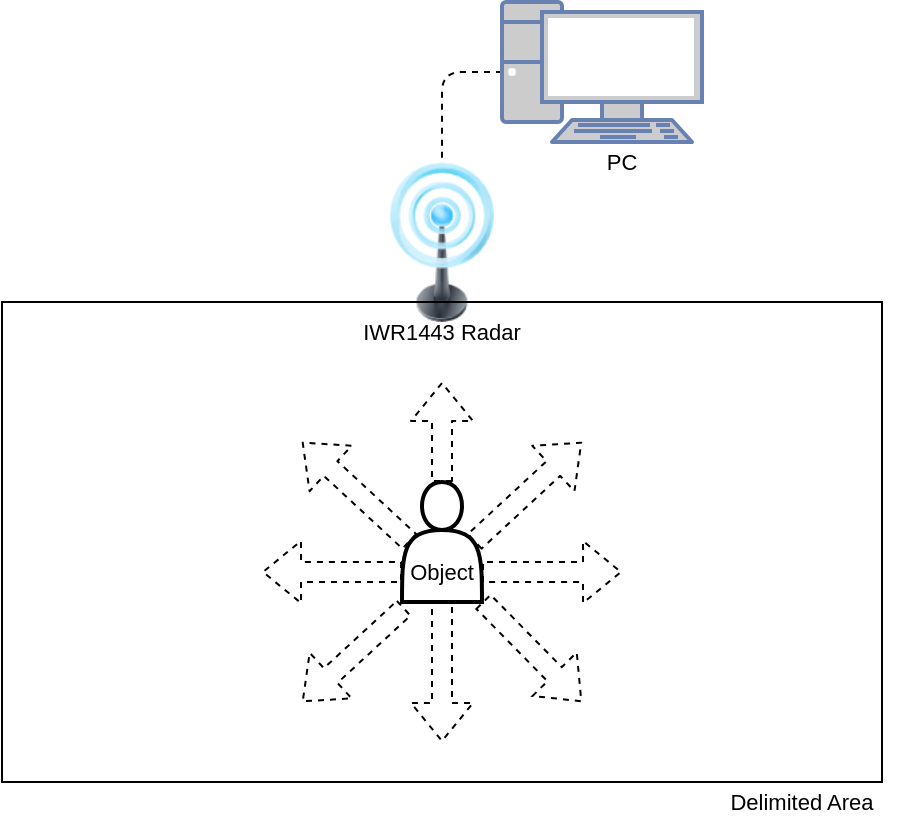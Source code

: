 <mxfile version="20.3.0" type="device"><diagram id="TI18fz97-aDNaEj40ALd" name="Página-1"><mxGraphModel dx="753" dy="626" grid="1" gridSize="10" guides="1" tooltips="1" connect="1" arrows="1" fold="1" page="1" pageScale="1" pageWidth="1169" pageHeight="827" math="0" shadow="0"><root><mxCell id="0"/><mxCell id="1" parent="0"/><mxCell id="MDM-oQt258cjo2jo24ii-2" value="" style="image;html=1;image=img/lib/clip_art/telecommunication/Signal_tower_on_128x128.png" vertex="1" parent="1"><mxGeometry x="480" y="130" width="80" height="80" as="geometry"/></mxCell><mxCell id="MDM-oQt258cjo2jo24ii-3" value="" style="rounded=0;whiteSpace=wrap;html=1;fillColor=none;" vertex="1" parent="1"><mxGeometry x="300" y="200" width="440" height="240" as="geometry"/></mxCell><mxCell id="MDM-oQt258cjo2jo24ii-6" value="" style="shape=flexArrow;endArrow=classic;html=1;rounded=1;exitX=0.9;exitY=0.5;exitDx=0;exitDy=0;exitPerimeter=0;dashed=1;targetPerimeterSpacing=0;" edge="1" parent="1" source="MDM-oQt258cjo2jo24ii-5"><mxGeometry width="50" height="50" relative="1" as="geometry"><mxPoint x="590" y="290" as="sourcePoint"/><mxPoint x="590" y="270" as="targetPoint"/></mxGeometry></mxCell><mxCell id="MDM-oQt258cjo2jo24ii-7" value="" style="shape=flexArrow;endArrow=classic;html=1;rounded=1;exitX=0.5;exitY=0;exitDx=0;exitDy=0;dashed=1;" edge="1" parent="1" source="MDM-oQt258cjo2jo24ii-5"><mxGeometry width="50" height="50" relative="1" as="geometry"><mxPoint x="490" y="270" as="sourcePoint"/><mxPoint x="520" y="240" as="targetPoint"/></mxGeometry></mxCell><mxCell id="MDM-oQt258cjo2jo24ii-8" value="" style="shape=flexArrow;endArrow=classic;html=1;rounded=0;exitX=0.5;exitY=1;exitDx=0;exitDy=0;dashed=1;" edge="1" parent="1" source="MDM-oQt258cjo2jo24ii-5"><mxGeometry width="50" height="50" relative="1" as="geometry"><mxPoint x="530" y="300" as="sourcePoint"/><mxPoint x="520" y="420" as="targetPoint"/></mxGeometry></mxCell><mxCell id="MDM-oQt258cjo2jo24ii-9" value="" style="shape=flexArrow;endArrow=classic;html=1;rounded=1;exitX=0;exitY=0.75;exitDx=0;exitDy=0;dashed=1;" edge="1" parent="1" source="MDM-oQt258cjo2jo24ii-5"><mxGeometry width="50" height="50" relative="1" as="geometry"><mxPoint x="390" y="360" as="sourcePoint"/><mxPoint x="430" y="335" as="targetPoint"/></mxGeometry></mxCell><mxCell id="MDM-oQt258cjo2jo24ii-10" value="" style="shape=flexArrow;endArrow=classic;html=1;rounded=1;exitX=1;exitY=0.75;exitDx=0;exitDy=0;dashed=1;" edge="1" parent="1" source="MDM-oQt258cjo2jo24ii-5"><mxGeometry width="50" height="50" relative="1" as="geometry"><mxPoint x="620" y="370" as="sourcePoint"/><mxPoint x="610" y="335" as="targetPoint"/></mxGeometry></mxCell><mxCell id="MDM-oQt258cjo2jo24ii-11" value="" style="shape=flexArrow;endArrow=classic;html=1;rounded=1;exitX=0.1;exitY=0.5;exitDx=0;exitDy=0;exitPerimeter=0;dashed=1;" edge="1" parent="1" source="MDM-oQt258cjo2jo24ii-5"><mxGeometry width="50" height="50" relative="1" as="geometry"><mxPoint x="400" y="280" as="sourcePoint"/><mxPoint x="450" y="270" as="targetPoint"/></mxGeometry></mxCell><mxCell id="MDM-oQt258cjo2jo24ii-12" value="" style="shape=flexArrow;endArrow=classic;html=1;rounded=1;exitX=0.03;exitY=1.047;exitDx=0;exitDy=0;exitPerimeter=0;dashed=1;" edge="1" parent="1" source="MDM-oQt258cjo2jo24ii-5"><mxGeometry width="50" height="50" relative="1" as="geometry"><mxPoint x="390" y="460" as="sourcePoint"/><mxPoint x="450" y="400" as="targetPoint"/></mxGeometry></mxCell><mxCell id="MDM-oQt258cjo2jo24ii-13" value="" style="shape=flexArrow;endArrow=classic;html=1;rounded=0;exitX=1.01;exitY=0.993;exitDx=0;exitDy=0;exitPerimeter=0;dashed=1;" edge="1" parent="1" source="MDM-oQt258cjo2jo24ii-5"><mxGeometry width="50" height="50" relative="1" as="geometry"><mxPoint x="610" y="450" as="sourcePoint"/><mxPoint x="590" y="400" as="targetPoint"/></mxGeometry></mxCell><mxCell id="MDM-oQt258cjo2jo24ii-5" value="" style="shape=actor;whiteSpace=wrap;html=1;fillColor=none;strokeWidth=2;" vertex="1" parent="1"><mxGeometry x="500" y="290" width="40" height="60" as="geometry"/></mxCell><mxCell id="MDM-oQt258cjo2jo24ii-17" style="edgeStyle=orthogonalEdgeStyle;rounded=1;orthogonalLoop=1;jettySize=auto;html=1;exitX=0;exitY=0.5;exitDx=0;exitDy=0;exitPerimeter=0;entryX=0.5;entryY=0;entryDx=0;entryDy=0;dashed=1;endArrow=none;endFill=0;targetPerimeterSpacing=0;" edge="1" parent="1" source="MDM-oQt258cjo2jo24ii-16" target="MDM-oQt258cjo2jo24ii-2"><mxGeometry relative="1" as="geometry"/></mxCell><mxCell id="MDM-oQt258cjo2jo24ii-16" value="" style="fontColor=#0066CC;verticalAlign=top;verticalLabelPosition=bottom;labelPosition=center;align=center;html=1;outlineConnect=0;fillColor=#CCCCCC;strokeColor=#6881B3;gradientColor=none;gradientDirection=north;strokeWidth=2;shape=mxgraph.networks.pc;" vertex="1" parent="1"><mxGeometry x="550" y="50" width="100" height="70" as="geometry"/></mxCell><mxCell id="MDM-oQt258cjo2jo24ii-18" value="&lt;font style=&quot;font-size: 11px;&quot;&gt;Object&lt;/font&gt;" style="text;html=1;strokeColor=none;fillColor=none;align=center;verticalAlign=middle;whiteSpace=wrap;rounded=0;strokeWidth=2;" vertex="1" parent="1"><mxGeometry x="490" y="320" width="60" height="30" as="geometry"/></mxCell><mxCell id="MDM-oQt258cjo2jo24ii-20" value="&lt;span style=&quot;font-size: 11px;&quot;&gt;IWR1443 Radar&lt;/span&gt;" style="text;html=1;strokeColor=none;fillColor=none;align=center;verticalAlign=middle;whiteSpace=wrap;rounded=0;strokeWidth=2;" vertex="1" parent="1"><mxGeometry x="470" y="200" width="100" height="30" as="geometry"/></mxCell><mxCell id="MDM-oQt258cjo2jo24ii-21" value="&lt;font style=&quot;font-size: 11px;&quot;&gt;PC&lt;br&gt;&lt;/font&gt;" style="text;html=1;strokeColor=none;fillColor=none;align=center;verticalAlign=middle;whiteSpace=wrap;rounded=0;strokeWidth=2;" vertex="1" parent="1"><mxGeometry x="580" y="120" width="60" height="20" as="geometry"/></mxCell><mxCell id="MDM-oQt258cjo2jo24ii-22" value="&lt;font style=&quot;font-size: 11px;&quot;&gt;Delimited Area&lt;/font&gt;" style="text;html=1;strokeColor=none;fillColor=none;align=center;verticalAlign=middle;whiteSpace=wrap;rounded=0;strokeWidth=2;" vertex="1" parent="1"><mxGeometry x="650" y="440" width="100" height="20" as="geometry"/></mxCell></root></mxGraphModel></diagram></mxfile>